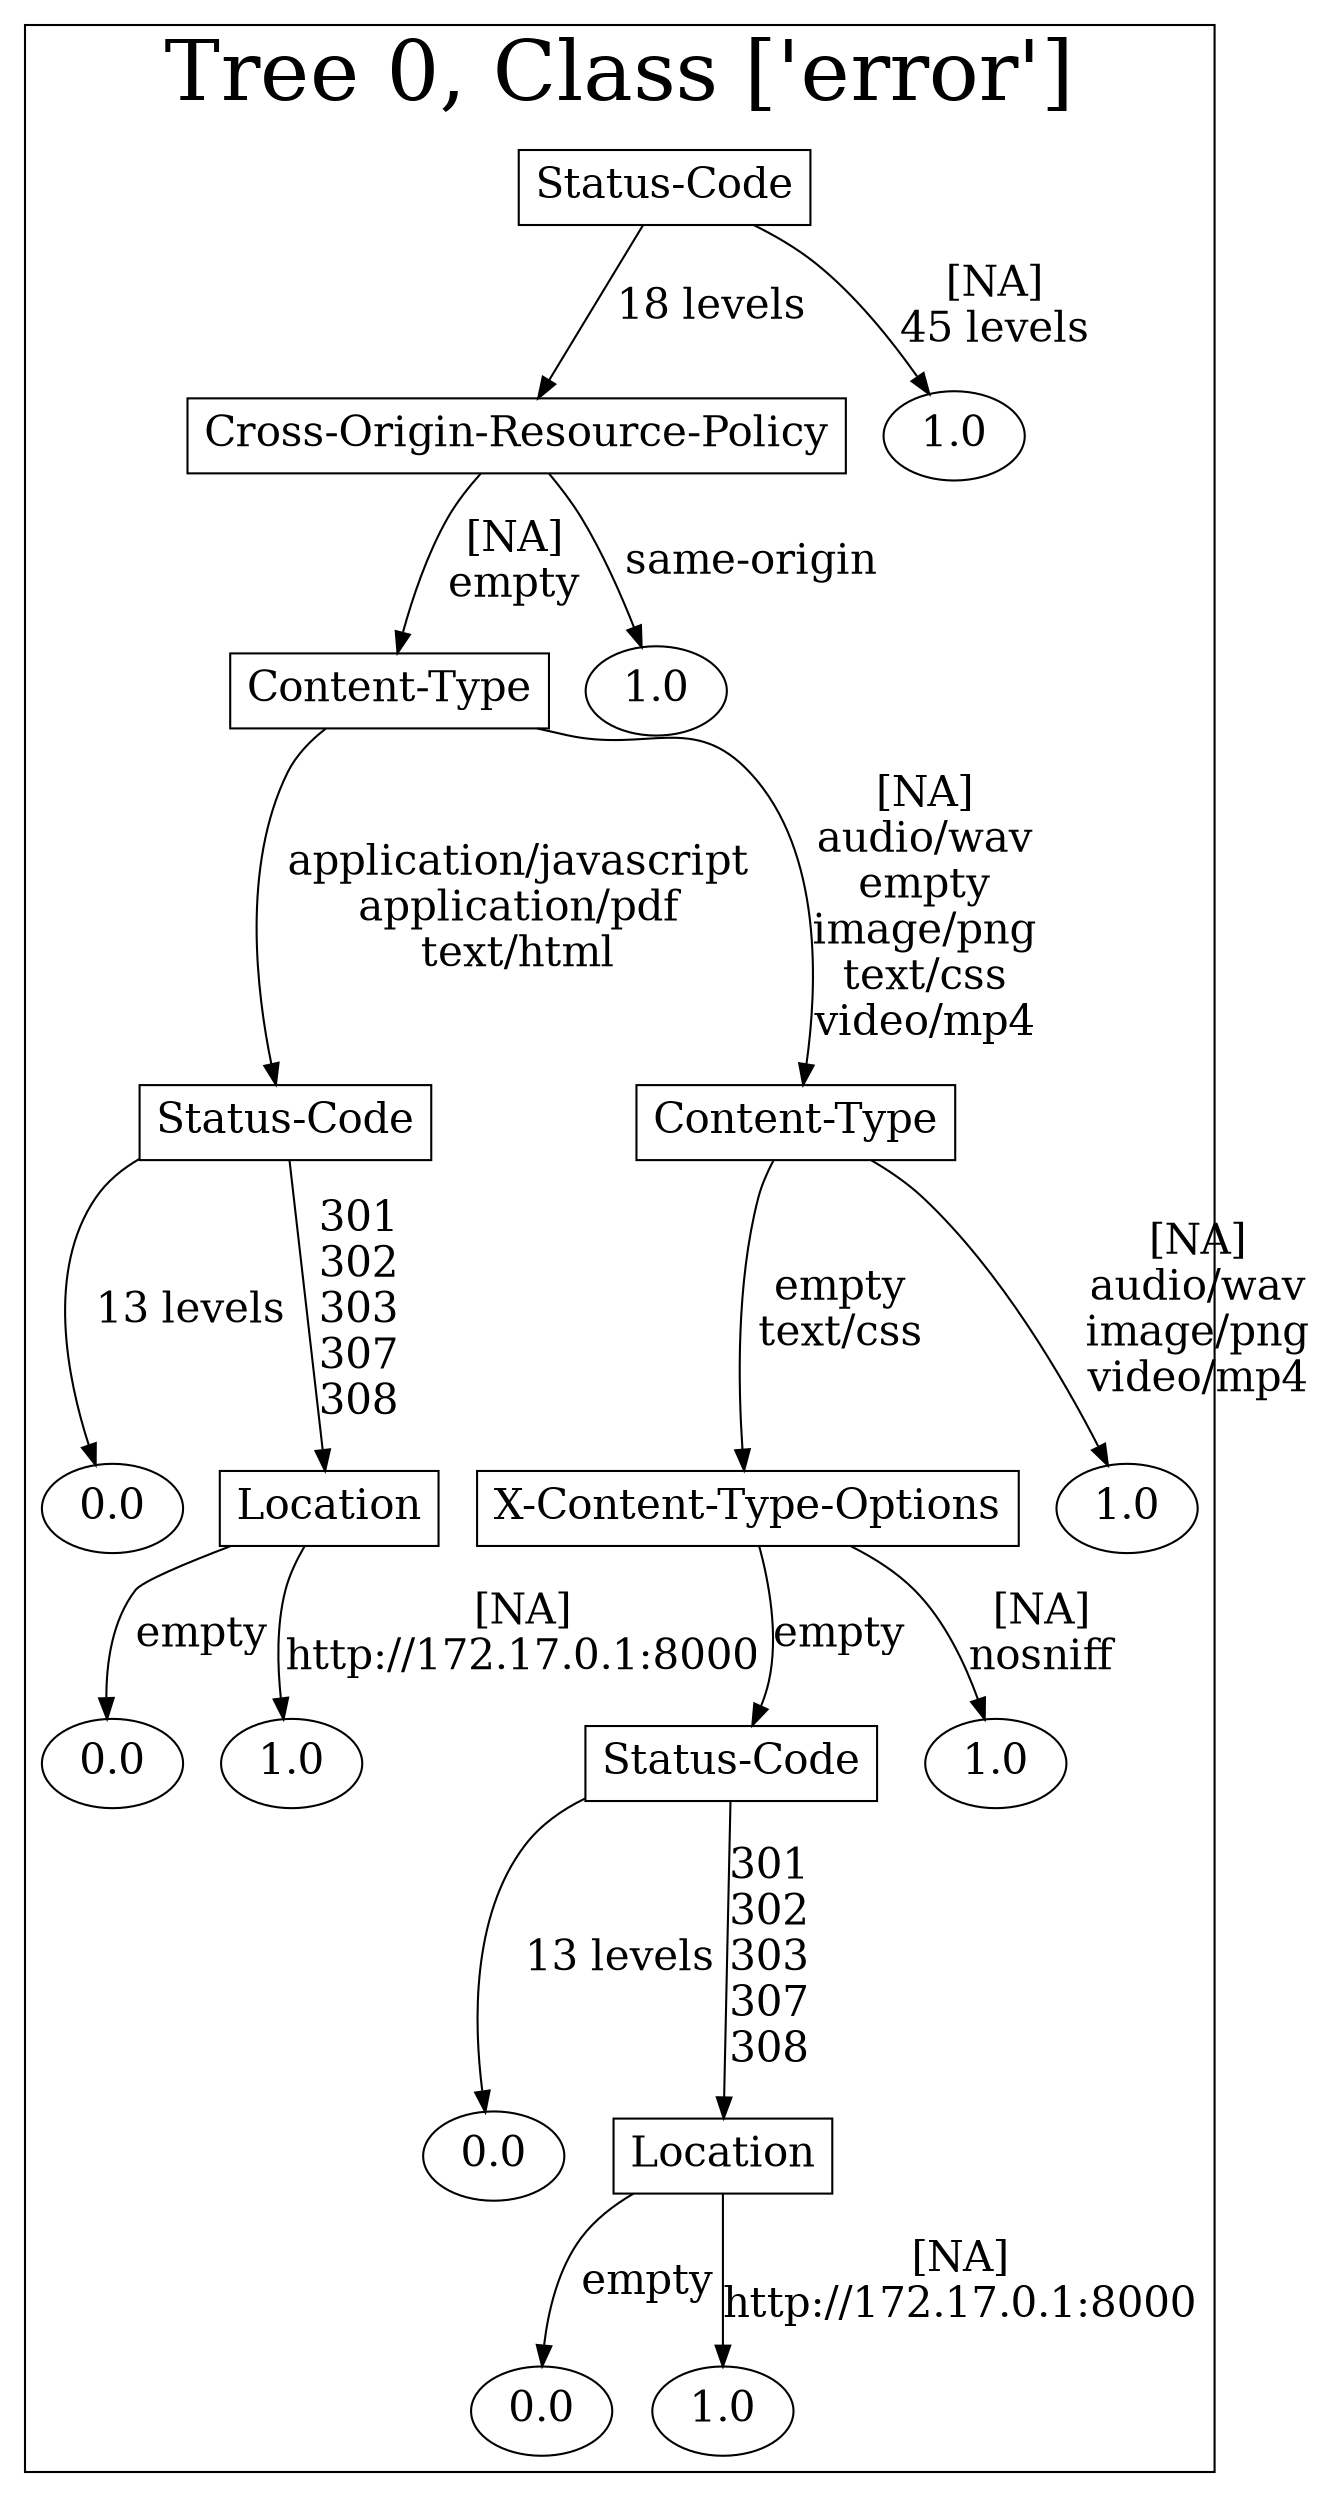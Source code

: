 /*
Generated by:
    http://https://github.com/h2oai/h2o-3/tree/master/h2o-genmodel/src/main/java/hex/genmodel/tools/PrintMojo.java
*/

/*
On a mac:

$ brew install graphviz
$ dot -Tpng file.gv -o file.png
$ open file.png
*/

digraph G {

subgraph cluster_0 {
/* Nodes */

/* Level 0 */
{
"SG_0_Node_0" [shape=box, fontsize=20, label="Status-Code"]
}

/* Level 1 */
{
"SG_0_Node_1" [shape=box, fontsize=20, label="Cross-Origin-Resource-Policy"]
"SG_0_Node_9" [fontsize=20, label="1.0"]
}

/* Level 2 */
{
"SG_0_Node_2" [shape=box, fontsize=20, label="Content-Type"]
"SG_0_Node_10" [fontsize=20, label="1.0"]
}

/* Level 3 */
{
"SG_0_Node_3" [shape=box, fontsize=20, label="Status-Code"]
"SG_0_Node_4" [shape=box, fontsize=20, label="Content-Type"]
}

/* Level 4 */
{
"SG_0_Node_11" [fontsize=20, label="0.0"]
"SG_0_Node_5" [shape=box, fontsize=20, label="Location"]
"SG_0_Node_6" [shape=box, fontsize=20, label="X-Content-Type-Options"]
"SG_0_Node_12" [fontsize=20, label="1.0"]
}

/* Level 5 */
{
"SG_0_Node_13" [fontsize=20, label="0.0"]
"SG_0_Node_14" [fontsize=20, label="1.0"]
"SG_0_Node_7" [shape=box, fontsize=20, label="Status-Code"]
"SG_0_Node_15" [fontsize=20, label="1.0"]
}

/* Level 6 */
{
"SG_0_Node_16" [fontsize=20, label="0.0"]
"SG_0_Node_8" [shape=box, fontsize=20, label="Location"]
}

/* Level 7 */
{
"SG_0_Node_17" [fontsize=20, label="0.0"]
"SG_0_Node_18" [fontsize=20, label="1.0"]
}

/* Edges */
"SG_0_Node_0" -> "SG_0_Node_1" [fontsize=20, label="18 levels
"]
"SG_0_Node_0" -> "SG_0_Node_9" [fontsize=20, label="[NA]
45 levels
"]
"SG_0_Node_1" -> "SG_0_Node_2" [fontsize=20, label="[NA]
empty
"]
"SG_0_Node_1" -> "SG_0_Node_10" [fontsize=20, label="same-origin
"]
"SG_0_Node_2" -> "SG_0_Node_3" [fontsize=20, label="application/javascript
application/pdf
text/html
"]
"SG_0_Node_2" -> "SG_0_Node_4" [fontsize=20, label="[NA]
audio/wav
empty
image/png
text/css
video/mp4
"]
"SG_0_Node_4" -> "SG_0_Node_6" [fontsize=20, label="empty
text/css
"]
"SG_0_Node_4" -> "SG_0_Node_12" [fontsize=20, label="[NA]
audio/wav
image/png
video/mp4
"]
"SG_0_Node_6" -> "SG_0_Node_7" [fontsize=20, label="empty
"]
"SG_0_Node_6" -> "SG_0_Node_15" [fontsize=20, label="[NA]
nosniff
"]
"SG_0_Node_7" -> "SG_0_Node_16" [fontsize=20, label="13 levels
"]
"SG_0_Node_7" -> "SG_0_Node_8" [fontsize=20, label="301
302
303
307
308
"]
"SG_0_Node_8" -> "SG_0_Node_17" [fontsize=20, label="empty
"]
"SG_0_Node_8" -> "SG_0_Node_18" [fontsize=20, label="[NA]
http://172.17.0.1:8000
"]
"SG_0_Node_3" -> "SG_0_Node_11" [fontsize=20, label="13 levels
"]
"SG_0_Node_3" -> "SG_0_Node_5" [fontsize=20, label="301
302
303
307
308
"]
"SG_0_Node_5" -> "SG_0_Node_13" [fontsize=20, label="empty
"]
"SG_0_Node_5" -> "SG_0_Node_14" [fontsize=20, label="[NA]
http://172.17.0.1:8000
"]

fontsize=40
label="Tree 0, Class ['error']"
}

}

